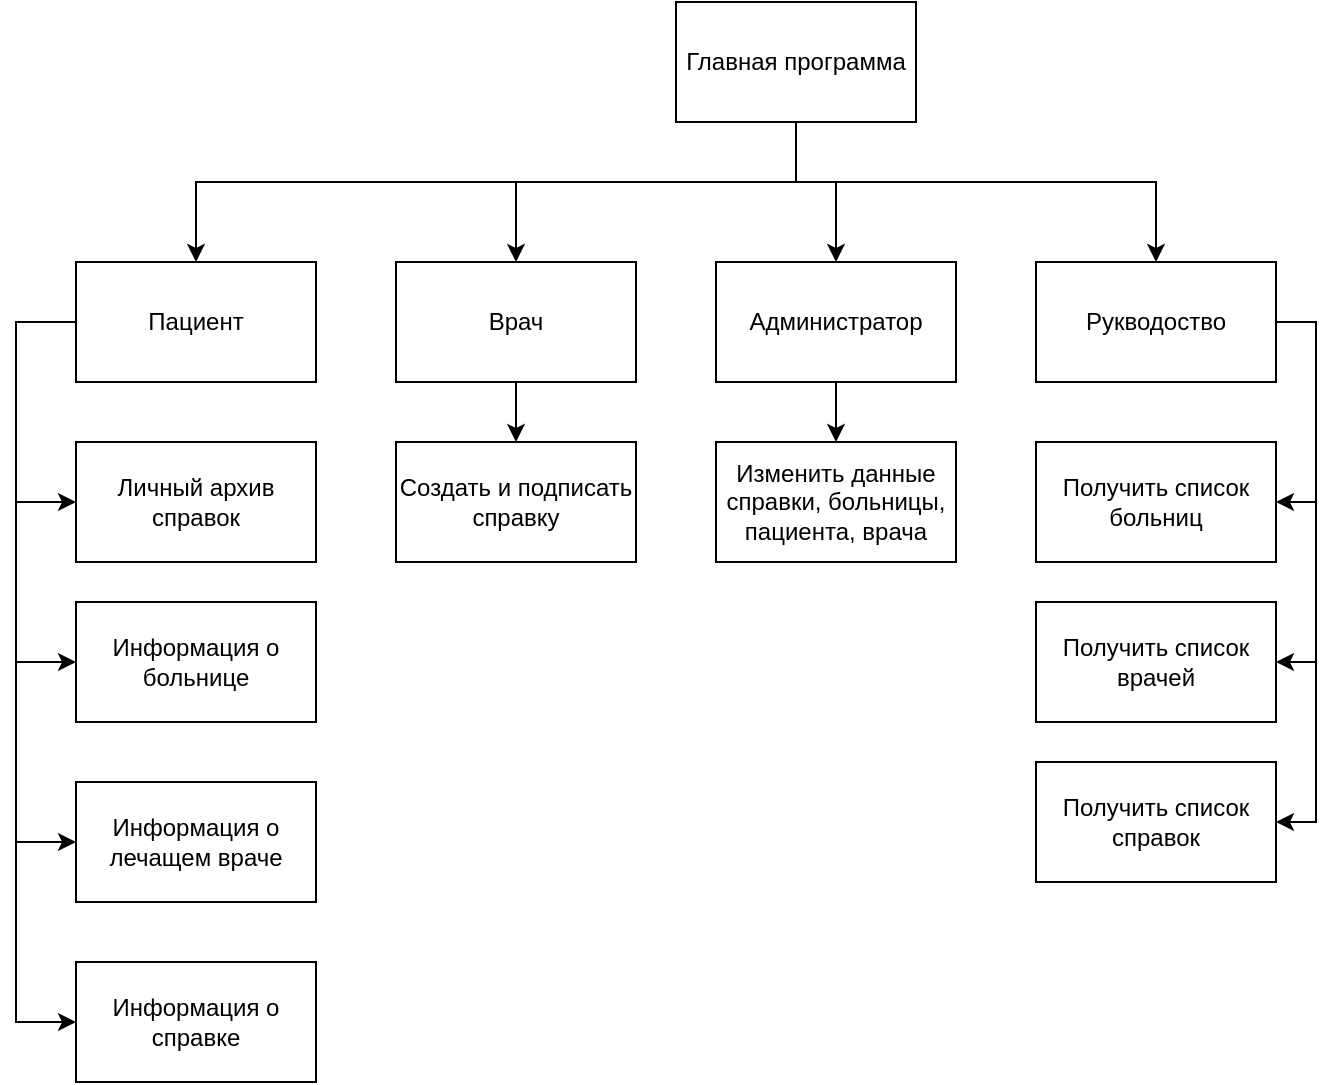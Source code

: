 <mxfile version="20.8.0" type="github">
  <diagram id="8HzEb5WCuWgLSiuGVbn9" name="Page-1">
    <mxGraphModel dx="906" dy="1476" grid="1" gridSize="10" guides="1" tooltips="1" connect="1" arrows="1" fold="1" page="1" pageScale="1" pageWidth="850" pageHeight="1100" math="0" shadow="0">
      <root>
        <mxCell id="0" />
        <mxCell id="1" parent="0" />
        <mxCell id="0PpGyIOEij2_zgUjwJkX-17" style="edgeStyle=orthogonalEdgeStyle;rounded=0;orthogonalLoop=1;jettySize=auto;html=1;entryX=0.5;entryY=0;entryDx=0;entryDy=0;exitX=0.5;exitY=1;exitDx=0;exitDy=0;" edge="1" parent="1" source="0PpGyIOEij2_zgUjwJkX-1" target="0PpGyIOEij2_zgUjwJkX-2">
          <mxGeometry relative="1" as="geometry">
            <Array as="points">
              <mxPoint x="400" y="160" />
              <mxPoint x="100" y="160" />
            </Array>
          </mxGeometry>
        </mxCell>
        <mxCell id="0PpGyIOEij2_zgUjwJkX-22" style="edgeStyle=orthogonalEdgeStyle;rounded=0;orthogonalLoop=1;jettySize=auto;html=1;entryX=0.5;entryY=0;entryDx=0;entryDy=0;" edge="1" parent="1" source="0PpGyIOEij2_zgUjwJkX-1" target="0PpGyIOEij2_zgUjwJkX-3">
          <mxGeometry relative="1" as="geometry">
            <Array as="points">
              <mxPoint x="400" y="160" />
              <mxPoint x="260" y="160" />
            </Array>
          </mxGeometry>
        </mxCell>
        <mxCell id="0PpGyIOEij2_zgUjwJkX-23" style="edgeStyle=orthogonalEdgeStyle;rounded=0;orthogonalLoop=1;jettySize=auto;html=1;entryX=0.5;entryY=0;entryDx=0;entryDy=0;" edge="1" parent="1" source="0PpGyIOEij2_zgUjwJkX-1" target="0PpGyIOEij2_zgUjwJkX-4">
          <mxGeometry relative="1" as="geometry">
            <Array as="points">
              <mxPoint x="400" y="160" />
              <mxPoint x="420" y="160" />
            </Array>
          </mxGeometry>
        </mxCell>
        <mxCell id="0PpGyIOEij2_zgUjwJkX-24" style="edgeStyle=orthogonalEdgeStyle;rounded=0;orthogonalLoop=1;jettySize=auto;html=1;entryX=0.5;entryY=0;entryDx=0;entryDy=0;" edge="1" parent="1" source="0PpGyIOEij2_zgUjwJkX-1" target="0PpGyIOEij2_zgUjwJkX-5">
          <mxGeometry relative="1" as="geometry">
            <Array as="points">
              <mxPoint x="400" y="160" />
              <mxPoint x="580" y="160" />
            </Array>
          </mxGeometry>
        </mxCell>
        <mxCell id="0PpGyIOEij2_zgUjwJkX-1" value="Главная программа" style="rounded=0;whiteSpace=wrap;html=1;" vertex="1" parent="1">
          <mxGeometry x="340" y="70" width="120" height="60" as="geometry" />
        </mxCell>
        <mxCell id="0PpGyIOEij2_zgUjwJkX-18" style="edgeStyle=orthogonalEdgeStyle;rounded=0;orthogonalLoop=1;jettySize=auto;html=1;entryX=0;entryY=0.5;entryDx=0;entryDy=0;" edge="1" parent="1" source="0PpGyIOEij2_zgUjwJkX-2" target="0PpGyIOEij2_zgUjwJkX-10">
          <mxGeometry relative="1" as="geometry">
            <Array as="points">
              <mxPoint x="10" y="230" />
              <mxPoint x="10" y="580" />
            </Array>
          </mxGeometry>
        </mxCell>
        <mxCell id="0PpGyIOEij2_zgUjwJkX-19" style="edgeStyle=orthogonalEdgeStyle;rounded=0;orthogonalLoop=1;jettySize=auto;html=1;entryX=0;entryY=0.5;entryDx=0;entryDy=0;" edge="1" parent="1" source="0PpGyIOEij2_zgUjwJkX-2" target="0PpGyIOEij2_zgUjwJkX-7">
          <mxGeometry relative="1" as="geometry">
            <Array as="points">
              <mxPoint x="10" y="230" />
              <mxPoint x="10" y="320" />
            </Array>
          </mxGeometry>
        </mxCell>
        <mxCell id="0PpGyIOEij2_zgUjwJkX-20" style="edgeStyle=orthogonalEdgeStyle;rounded=0;orthogonalLoop=1;jettySize=auto;html=1;entryX=0;entryY=0.5;entryDx=0;entryDy=0;" edge="1" parent="1" source="0PpGyIOEij2_zgUjwJkX-2" target="0PpGyIOEij2_zgUjwJkX-8">
          <mxGeometry relative="1" as="geometry">
            <Array as="points">
              <mxPoint x="10" y="230" />
              <mxPoint x="10" y="400" />
            </Array>
          </mxGeometry>
        </mxCell>
        <mxCell id="0PpGyIOEij2_zgUjwJkX-21" style="edgeStyle=orthogonalEdgeStyle;rounded=0;orthogonalLoop=1;jettySize=auto;html=1;entryX=0;entryY=0.5;entryDx=0;entryDy=0;" edge="1" parent="1" source="0PpGyIOEij2_zgUjwJkX-2" target="0PpGyIOEij2_zgUjwJkX-9">
          <mxGeometry relative="1" as="geometry">
            <Array as="points">
              <mxPoint x="10" y="230" />
              <mxPoint x="10" y="490" />
            </Array>
          </mxGeometry>
        </mxCell>
        <mxCell id="0PpGyIOEij2_zgUjwJkX-2" value="&lt;div&gt;Пациент&lt;/div&gt;" style="rounded=0;whiteSpace=wrap;html=1;" vertex="1" parent="1">
          <mxGeometry x="40" y="200" width="120" height="60" as="geometry" />
        </mxCell>
        <mxCell id="0PpGyIOEij2_zgUjwJkX-25" style="edgeStyle=orthogonalEdgeStyle;rounded=0;orthogonalLoop=1;jettySize=auto;html=1;" edge="1" parent="1" source="0PpGyIOEij2_zgUjwJkX-3" target="0PpGyIOEij2_zgUjwJkX-11">
          <mxGeometry relative="1" as="geometry" />
        </mxCell>
        <mxCell id="0PpGyIOEij2_zgUjwJkX-3" value="Врач" style="rounded=0;whiteSpace=wrap;html=1;" vertex="1" parent="1">
          <mxGeometry x="200" y="200" width="120" height="60" as="geometry" />
        </mxCell>
        <mxCell id="0PpGyIOEij2_zgUjwJkX-27" style="edgeStyle=orthogonalEdgeStyle;rounded=0;orthogonalLoop=1;jettySize=auto;html=1;" edge="1" parent="1" source="0PpGyIOEij2_zgUjwJkX-4" target="0PpGyIOEij2_zgUjwJkX-13">
          <mxGeometry relative="1" as="geometry" />
        </mxCell>
        <mxCell id="0PpGyIOEij2_zgUjwJkX-4" value="Администратор" style="rounded=0;whiteSpace=wrap;html=1;" vertex="1" parent="1">
          <mxGeometry x="360" y="200" width="120" height="60" as="geometry" />
        </mxCell>
        <mxCell id="0PpGyIOEij2_zgUjwJkX-28" style="edgeStyle=orthogonalEdgeStyle;rounded=0;orthogonalLoop=1;jettySize=auto;html=1;entryX=1;entryY=0.5;entryDx=0;entryDy=0;" edge="1" parent="1" source="0PpGyIOEij2_zgUjwJkX-5" target="0PpGyIOEij2_zgUjwJkX-16">
          <mxGeometry relative="1" as="geometry">
            <Array as="points">
              <mxPoint x="660" y="230" />
              <mxPoint x="660" y="480" />
            </Array>
          </mxGeometry>
        </mxCell>
        <mxCell id="0PpGyIOEij2_zgUjwJkX-29" style="edgeStyle=orthogonalEdgeStyle;rounded=0;orthogonalLoop=1;jettySize=auto;html=1;entryX=1;entryY=0.5;entryDx=0;entryDy=0;" edge="1" parent="1" source="0PpGyIOEij2_zgUjwJkX-5" target="0PpGyIOEij2_zgUjwJkX-14">
          <mxGeometry relative="1" as="geometry">
            <Array as="points">
              <mxPoint x="660" y="230" />
              <mxPoint x="660" y="320" />
            </Array>
          </mxGeometry>
        </mxCell>
        <mxCell id="0PpGyIOEij2_zgUjwJkX-30" style="edgeStyle=orthogonalEdgeStyle;rounded=0;orthogonalLoop=1;jettySize=auto;html=1;entryX=1;entryY=0.5;entryDx=0;entryDy=0;" edge="1" parent="1" source="0PpGyIOEij2_zgUjwJkX-5" target="0PpGyIOEij2_zgUjwJkX-15">
          <mxGeometry relative="1" as="geometry">
            <Array as="points">
              <mxPoint x="660" y="230" />
              <mxPoint x="660" y="400" />
            </Array>
          </mxGeometry>
        </mxCell>
        <mxCell id="0PpGyIOEij2_zgUjwJkX-5" value="Рукводоство" style="rounded=0;whiteSpace=wrap;html=1;" vertex="1" parent="1">
          <mxGeometry x="520" y="200" width="120" height="60" as="geometry" />
        </mxCell>
        <mxCell id="0PpGyIOEij2_zgUjwJkX-7" value="Личный архив справок" style="rounded=0;whiteSpace=wrap;html=1;" vertex="1" parent="1">
          <mxGeometry x="40" y="290" width="120" height="60" as="geometry" />
        </mxCell>
        <mxCell id="0PpGyIOEij2_zgUjwJkX-8" value="Информация о больнице" style="rounded=0;whiteSpace=wrap;html=1;" vertex="1" parent="1">
          <mxGeometry x="40" y="370" width="120" height="60" as="geometry" />
        </mxCell>
        <mxCell id="0PpGyIOEij2_zgUjwJkX-9" value="Информация о лечащем враче" style="rounded=0;whiteSpace=wrap;html=1;" vertex="1" parent="1">
          <mxGeometry x="40" y="460" width="120" height="60" as="geometry" />
        </mxCell>
        <mxCell id="0PpGyIOEij2_zgUjwJkX-10" value="Информация о справке" style="rounded=0;whiteSpace=wrap;html=1;" vertex="1" parent="1">
          <mxGeometry x="40" y="550" width="120" height="60" as="geometry" />
        </mxCell>
        <mxCell id="0PpGyIOEij2_zgUjwJkX-11" value="Создать и подписать справку" style="rounded=0;whiteSpace=wrap;html=1;" vertex="1" parent="1">
          <mxGeometry x="200" y="290" width="120" height="60" as="geometry" />
        </mxCell>
        <mxCell id="0PpGyIOEij2_zgUjwJkX-13" value="Изменить данные справки, больницы, пациента, врача" style="rounded=0;whiteSpace=wrap;html=1;" vertex="1" parent="1">
          <mxGeometry x="360" y="290" width="120" height="60" as="geometry" />
        </mxCell>
        <mxCell id="0PpGyIOEij2_zgUjwJkX-14" value="Получить список больниц" style="rounded=0;whiteSpace=wrap;html=1;" vertex="1" parent="1">
          <mxGeometry x="520" y="290" width="120" height="60" as="geometry" />
        </mxCell>
        <mxCell id="0PpGyIOEij2_zgUjwJkX-15" value="Получить список врачей" style="rounded=0;whiteSpace=wrap;html=1;" vertex="1" parent="1">
          <mxGeometry x="520" y="370" width="120" height="60" as="geometry" />
        </mxCell>
        <mxCell id="0PpGyIOEij2_zgUjwJkX-16" value="Получить список справок" style="rounded=0;whiteSpace=wrap;html=1;" vertex="1" parent="1">
          <mxGeometry x="520" y="450" width="120" height="60" as="geometry" />
        </mxCell>
      </root>
    </mxGraphModel>
  </diagram>
</mxfile>
